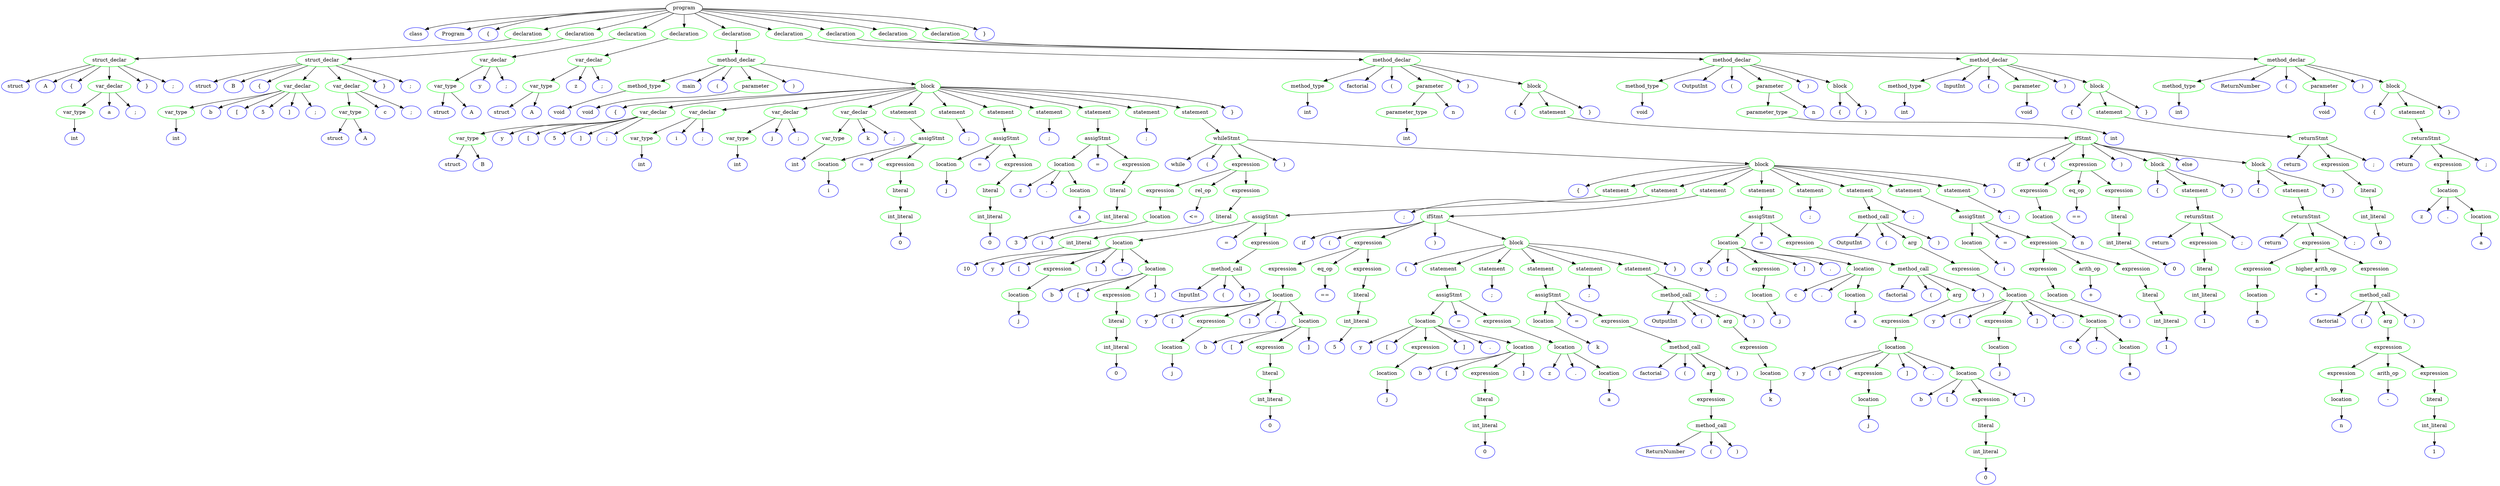 // Trees/tree_multiple_tests.gv
digraph "Trees/tree_multiple_tests" {
	0 [label=program]
	1 [label=class color=blue]
	0 -> 1
	2 [label=Program color=blue]
	0 -> 2
	3 [label="{" color=blue]
	0 -> 3
	4 [label=declaration color=green]
	0 -> 4
	5 [label=struct_declar color=green]
	4 -> 5
	6 [label=struct color=blue]
	5 -> 6
	7 [label=A color=blue]
	5 -> 7
	8 [label="{" color=blue]
	5 -> 8
	9 [label=var_declar color=green]
	5 -> 9
	10 [label=var_type color=green]
	9 -> 10
	11 [label=int color=blue]
	10 -> 11
	12 [label=a color=blue]
	9 -> 12
	13 [label=";" color=blue]
	9 -> 13
	14 [label="}" color=blue]
	5 -> 14
	15 [label=";" color=blue]
	5 -> 15
	16 [label=declaration color=green]
	0 -> 16
	17 [label=struct_declar color=green]
	16 -> 17
	18 [label=struct color=blue]
	17 -> 18
	19 [label=B color=blue]
	17 -> 19
	20 [label="{" color=blue]
	17 -> 20
	21 [label=var_declar color=green]
	17 -> 21
	22 [label=var_type color=green]
	21 -> 22
	23 [label=int color=blue]
	22 -> 23
	24 [label=b color=blue]
	21 -> 24
	25 [label="[" color=blue]
	21 -> 25
	26 [label=5 color=blue]
	21 -> 26
	27 [label="]" color=blue]
	21 -> 27
	28 [label=";" color=blue]
	21 -> 28
	29 [label=var_declar color=green]
	17 -> 29
	30 [label=var_type color=green]
	29 -> 30
	31 [label=struct color=blue]
	30 -> 31
	32 [label=A color=blue]
	30 -> 32
	33 [label=c color=blue]
	29 -> 33
	34 [label=";" color=blue]
	29 -> 34
	35 [label="}" color=blue]
	17 -> 35
	36 [label=";" color=blue]
	17 -> 36
	37 [label=declaration color=green]
	0 -> 37
	38 [label=var_declar color=green]
	37 -> 38
	39 [label=var_type color=green]
	38 -> 39
	40 [label=struct color=blue]
	39 -> 40
	41 [label=A color=blue]
	39 -> 41
	42 [label=y color=blue]
	38 -> 42
	43 [label=";" color=blue]
	38 -> 43
	44 [label=declaration color=green]
	0 -> 44
	45 [label=var_declar color=green]
	44 -> 45
	46 [label=var_type color=green]
	45 -> 46
	47 [label=struct color=blue]
	46 -> 47
	48 [label=A color=blue]
	46 -> 48
	49 [label=z color=blue]
	45 -> 49
	50 [label=";" color=blue]
	45 -> 50
	51 [label=declaration color=green]
	0 -> 51
	52 [label=method_declar color=green]
	51 -> 52
	53 [label=method_type color=green]
	52 -> 53
	54 [label=void color=blue]
	53 -> 54
	55 [label=main color=blue]
	52 -> 55
	56 [label="(" color=blue]
	52 -> 56
	57 [label=parameter color=green]
	52 -> 57
	58 [label=void color=blue]
	57 -> 58
	59 [label=")" color=blue]
	52 -> 59
	60 [label=block color=green]
	52 -> 60
	61 [label="{" color=blue]
	60 -> 61
	62 [label=var_declar color=green]
	60 -> 62
	63 [label=var_type color=green]
	62 -> 63
	64 [label=struct color=blue]
	63 -> 64
	65 [label=B color=blue]
	63 -> 65
	66 [label=y color=blue]
	62 -> 66
	67 [label="[" color=blue]
	62 -> 67
	68 [label=5 color=blue]
	62 -> 68
	69 [label="]" color=blue]
	62 -> 69
	70 [label=";" color=blue]
	62 -> 70
	71 [label=var_declar color=green]
	60 -> 71
	72 [label=var_type color=green]
	71 -> 72
	73 [label=int color=blue]
	72 -> 73
	74 [label=i color=blue]
	71 -> 74
	75 [label=";" color=blue]
	71 -> 75
	76 [label=var_declar color=green]
	60 -> 76
	77 [label=var_type color=green]
	76 -> 77
	78 [label=int color=blue]
	77 -> 78
	79 [label=j color=blue]
	76 -> 79
	80 [label=";" color=blue]
	76 -> 80
	81 [label=var_declar color=green]
	60 -> 81
	82 [label=var_type color=green]
	81 -> 82
	83 [label=int color=blue]
	82 -> 83
	84 [label=k color=blue]
	81 -> 84
	85 [label=";" color=blue]
	81 -> 85
	86 [label=statement color=green]
	60 -> 86
	87 [label=assigStmt color=green]
	86 -> 87
	88 [label=location color=green]
	87 -> 88
	89 [label=i color=blue]
	88 -> 89
	90 [label="=" color=blue]
	87 -> 90
	91 [label=expression color=green]
	87 -> 91
	92 [label=literal color=green]
	91 -> 92
	93 [label=int_literal color=green]
	92 -> 93
	94 [label=0 color=blue]
	93 -> 94
	95 [label=statement color=green]
	60 -> 95
	96 [label=";" color=blue]
	95 -> 96
	97 [label=statement color=green]
	60 -> 97
	98 [label=assigStmt color=green]
	97 -> 98
	99 [label=location color=green]
	98 -> 99
	100 [label=j color=blue]
	99 -> 100
	101 [label="=" color=blue]
	98 -> 101
	102 [label=expression color=green]
	98 -> 102
	103 [label=literal color=green]
	102 -> 103
	104 [label=int_literal color=green]
	103 -> 104
	105 [label=0 color=blue]
	104 -> 105
	106 [label=statement color=green]
	60 -> 106
	107 [label=";" color=blue]
	106 -> 107
	108 [label=statement color=green]
	60 -> 108
	109 [label=assigStmt color=green]
	108 -> 109
	110 [label=location color=green]
	109 -> 110
	111 [label=z color=blue]
	110 -> 111
	112 [label="." color=blue]
	110 -> 112
	113 [label=location color=green]
	110 -> 113
	114 [label=a color=blue]
	113 -> 114
	115 [label="=" color=blue]
	109 -> 115
	116 [label=expression color=green]
	109 -> 116
	117 [label=literal color=green]
	116 -> 117
	118 [label=int_literal color=green]
	117 -> 118
	119 [label=3 color=blue]
	118 -> 119
	120 [label=statement color=green]
	60 -> 120
	121 [label=";" color=blue]
	120 -> 121
	122 [label=statement color=green]
	60 -> 122
	123 [label=whileStmt color=green]
	122 -> 123
	124 [label=while color=blue]
	123 -> 124
	125 [label="(" color=blue]
	123 -> 125
	126 [label=expression color=green]
	123 -> 126
	127 [label=expression color=green]
	126 -> 127
	128 [label=location color=green]
	127 -> 128
	129 [label=i color=blue]
	128 -> 129
	130 [label=rel_op color=green]
	126 -> 130
	131 [label="<=" color=blue]
	130 -> 131
	132 [label=expression color=green]
	126 -> 132
	133 [label=literal color=green]
	132 -> 133
	134 [label=int_literal color=green]
	133 -> 134
	135 [label=10 color=blue]
	134 -> 135
	136 [label=")" color=blue]
	123 -> 136
	137 [label=block color=green]
	123 -> 137
	138 [label="{" color=blue]
	137 -> 138
	139 [label=statement color=green]
	137 -> 139
	140 [label=assigStmt color=green]
	139 -> 140
	141 [label=location color=green]
	140 -> 141
	142 [label=y color=blue]
	141 -> 142
	143 [label="[" color=blue]
	141 -> 143
	144 [label=expression color=green]
	141 -> 144
	145 [label=location color=green]
	144 -> 145
	146 [label=j color=blue]
	145 -> 146
	147 [label="]" color=blue]
	141 -> 147
	148 [label="." color=blue]
	141 -> 148
	149 [label=location color=green]
	141 -> 149
	150 [label=b color=blue]
	149 -> 150
	151 [label="[" color=blue]
	149 -> 151
	152 [label=expression color=green]
	149 -> 152
	153 [label=literal color=green]
	152 -> 153
	154 [label=int_literal color=green]
	153 -> 154
	155 [label=0 color=blue]
	154 -> 155
	156 [label="]" color=blue]
	149 -> 156
	157 [label="=" color=blue]
	140 -> 157
	158 [label=expression color=green]
	140 -> 158
	159 [label=method_call color=green]
	158 -> 159
	160 [label=InputInt color=blue]
	159 -> 160
	161 [label="(" color=blue]
	159 -> 161
	162 [label=")" color=blue]
	159 -> 162
	163 [label=statement color=green]
	137 -> 163
	164 [label=";" color=blue]
	163 -> 164
	165 [label=statement color=green]
	137 -> 165
	166 [label=ifStmt color=green]
	165 -> 166
	167 [label=if color=blue]
	166 -> 167
	168 [label="(" color=blue]
	166 -> 168
	169 [label=expression color=green]
	166 -> 169
	170 [label=expression color=green]
	169 -> 170
	171 [label=location color=green]
	170 -> 171
	172 [label=y color=blue]
	171 -> 172
	173 [label="[" color=blue]
	171 -> 173
	174 [label=expression color=green]
	171 -> 174
	175 [label=location color=green]
	174 -> 175
	176 [label=j color=blue]
	175 -> 176
	177 [label="]" color=blue]
	171 -> 177
	178 [label="." color=blue]
	171 -> 178
	179 [label=location color=green]
	171 -> 179
	180 [label=b color=blue]
	179 -> 180
	181 [label="[" color=blue]
	179 -> 181
	182 [label=expression color=green]
	179 -> 182
	183 [label=literal color=green]
	182 -> 183
	184 [label=int_literal color=green]
	183 -> 184
	185 [label=0 color=blue]
	184 -> 185
	186 [label="]" color=blue]
	179 -> 186
	187 [label=eq_op color=green]
	169 -> 187
	188 [label="==" color=blue]
	187 -> 188
	189 [label=expression color=green]
	169 -> 189
	190 [label=literal color=green]
	189 -> 190
	191 [label=int_literal color=green]
	190 -> 191
	192 [label=5 color=blue]
	191 -> 192
	193 [label=")" color=blue]
	166 -> 193
	194 [label=block color=green]
	166 -> 194
	195 [label="{" color=blue]
	194 -> 195
	196 [label=statement color=green]
	194 -> 196
	197 [label=assigStmt color=green]
	196 -> 197
	198 [label=location color=green]
	197 -> 198
	199 [label=y color=blue]
	198 -> 199
	200 [label="[" color=blue]
	198 -> 200
	201 [label=expression color=green]
	198 -> 201
	202 [label=location color=green]
	201 -> 202
	203 [label=j color=blue]
	202 -> 203
	204 [label="]" color=blue]
	198 -> 204
	205 [label="." color=blue]
	198 -> 205
	206 [label=location color=green]
	198 -> 206
	207 [label=b color=blue]
	206 -> 207
	208 [label="[" color=blue]
	206 -> 208
	209 [label=expression color=green]
	206 -> 209
	210 [label=literal color=green]
	209 -> 210
	211 [label=int_literal color=green]
	210 -> 211
	212 [label=0 color=blue]
	211 -> 212
	213 [label="]" color=blue]
	206 -> 213
	214 [label="=" color=blue]
	197 -> 214
	215 [label=expression color=green]
	197 -> 215
	216 [label=location color=green]
	215 -> 216
	217 [label=z color=blue]
	216 -> 217
	218 [label="." color=blue]
	216 -> 218
	219 [label=location color=green]
	216 -> 219
	220 [label=a color=blue]
	219 -> 220
	221 [label=statement color=green]
	194 -> 221
	222 [label=";" color=blue]
	221 -> 222
	223 [label=statement color=green]
	194 -> 223
	224 [label=assigStmt color=green]
	223 -> 224
	225 [label=location color=green]
	224 -> 225
	226 [label=k color=blue]
	225 -> 226
	227 [label="=" color=blue]
	224 -> 227
	228 [label=expression color=green]
	224 -> 228
	229 [label=method_call color=green]
	228 -> 229
	230 [label=factorial color=blue]
	229 -> 230
	231 [label="(" color=blue]
	229 -> 231
	232 [label=arg color=green]
	229 -> 232
	233 [label=expression color=green]
	232 -> 233
	234 [label=method_call color=green]
	233 -> 234
	235 [label=ReturnNumber color=blue]
	234 -> 235
	236 [label="(" color=blue]
	234 -> 236
	237 [label=")" color=blue]
	234 -> 237
	238 [label=")" color=blue]
	229 -> 238
	239 [label=statement color=green]
	194 -> 239
	240 [label=";" color=blue]
	239 -> 240
	241 [label=statement color=green]
	194 -> 241
	242 [label=method_call color=green]
	241 -> 242
	243 [label=OutputInt color=blue]
	242 -> 243
	244 [label="(" color=blue]
	242 -> 244
	245 [label=arg color=green]
	242 -> 245
	246 [label=expression color=green]
	245 -> 246
	247 [label=location color=green]
	246 -> 247
	248 [label=k color=blue]
	247 -> 248
	249 [label=")" color=blue]
	242 -> 249
	250 [label=";" color=blue]
	241 -> 250
	251 [label="}" color=blue]
	194 -> 251
	252 [label=statement color=green]
	137 -> 252
	253 [label=assigStmt color=green]
	252 -> 253
	254 [label=location color=green]
	253 -> 254
	255 [label=y color=blue]
	254 -> 255
	256 [label="[" color=blue]
	254 -> 256
	257 [label=expression color=green]
	254 -> 257
	258 [label=location color=green]
	257 -> 258
	259 [label=j color=blue]
	258 -> 259
	260 [label="]" color=blue]
	254 -> 260
	261 [label="." color=blue]
	254 -> 261
	262 [label=location color=green]
	254 -> 262
	263 [label=c color=blue]
	262 -> 263
	264 [label="." color=blue]
	262 -> 264
	265 [label=location color=green]
	262 -> 265
	266 [label=a color=blue]
	265 -> 266
	267 [label="=" color=blue]
	253 -> 267
	268 [label=expression color=green]
	253 -> 268
	269 [label=method_call color=green]
	268 -> 269
	270 [label=factorial color=blue]
	269 -> 270
	271 [label="(" color=blue]
	269 -> 271
	272 [label=arg color=green]
	269 -> 272
	273 [label=expression color=green]
	272 -> 273
	274 [label=location color=green]
	273 -> 274
	275 [label=y color=blue]
	274 -> 275
	276 [label="[" color=blue]
	274 -> 276
	277 [label=expression color=green]
	274 -> 277
	278 [label=location color=green]
	277 -> 278
	279 [label=j color=blue]
	278 -> 279
	280 [label="]" color=blue]
	274 -> 280
	281 [label="." color=blue]
	274 -> 281
	282 [label=location color=green]
	274 -> 282
	283 [label=b color=blue]
	282 -> 283
	284 [label="[" color=blue]
	282 -> 284
	285 [label=expression color=green]
	282 -> 285
	286 [label=literal color=green]
	285 -> 286
	287 [label=int_literal color=green]
	286 -> 287
	288 [label=0 color=blue]
	287 -> 288
	289 [label="]" color=blue]
	282 -> 289
	290 [label=")" color=blue]
	269 -> 290
	291 [label=statement color=green]
	137 -> 291
	292 [label=";" color=blue]
	291 -> 292
	293 [label=statement color=green]
	137 -> 293
	294 [label=method_call color=green]
	293 -> 294
	295 [label=OutputInt color=blue]
	294 -> 295
	296 [label="(" color=blue]
	294 -> 296
	297 [label=arg color=green]
	294 -> 297
	298 [label=expression color=green]
	297 -> 298
	299 [label=location color=green]
	298 -> 299
	300 [label=y color=blue]
	299 -> 300
	301 [label="[" color=blue]
	299 -> 301
	302 [label=expression color=green]
	299 -> 302
	303 [label=location color=green]
	302 -> 303
	304 [label=j color=blue]
	303 -> 304
	305 [label="]" color=blue]
	299 -> 305
	306 [label="." color=blue]
	299 -> 306
	307 [label=location color=green]
	299 -> 307
	308 [label=c color=blue]
	307 -> 308
	309 [label="." color=blue]
	307 -> 309
	310 [label=location color=green]
	307 -> 310
	311 [label=a color=blue]
	310 -> 311
	312 [label=")" color=blue]
	294 -> 312
	313 [label=";" color=blue]
	293 -> 313
	314 [label=statement color=green]
	137 -> 314
	315 [label=assigStmt color=green]
	314 -> 315
	316 [label=location color=green]
	315 -> 316
	317 [label=i color=blue]
	316 -> 317
	318 [label="=" color=blue]
	315 -> 318
	319 [label=expression color=green]
	315 -> 319
	320 [label=expression color=green]
	319 -> 320
	321 [label=location color=green]
	320 -> 321
	322 [label=i color=blue]
	321 -> 322
	323 [label=arith_op color=green]
	319 -> 323
	324 [label="+" color=blue]
	323 -> 324
	325 [label=expression color=green]
	319 -> 325
	326 [label=literal color=green]
	325 -> 326
	327 [label=int_literal color=green]
	326 -> 327
	328 [label=1 color=blue]
	327 -> 328
	329 [label=statement color=green]
	137 -> 329
	330 [label=";" color=blue]
	329 -> 330
	331 [label="}" color=blue]
	137 -> 331
	332 [label="}" color=blue]
	60 -> 332
	333 [label=declaration color=green]
	0 -> 333
	334 [label=method_declar color=green]
	333 -> 334
	335 [label=method_type color=green]
	334 -> 335
	336 [label=int color=blue]
	335 -> 336
	337 [label=factorial color=blue]
	334 -> 337
	338 [label="(" color=blue]
	334 -> 338
	339 [label=parameter color=green]
	334 -> 339
	340 [label=parameter_type color=green]
	339 -> 340
	341 [label=int color=blue]
	340 -> 341
	342 [label=n color=blue]
	339 -> 342
	343 [label=")" color=blue]
	334 -> 343
	344 [label=block color=green]
	334 -> 344
	345 [label="{" color=blue]
	344 -> 345
	346 [label=statement color=green]
	344 -> 346
	347 [label=ifStmt color=green]
	346 -> 347
	348 [label=if color=blue]
	347 -> 348
	349 [label="(" color=blue]
	347 -> 349
	350 [label=expression color=green]
	347 -> 350
	351 [label=expression color=green]
	350 -> 351
	352 [label=location color=green]
	351 -> 352
	353 [label=n color=blue]
	352 -> 353
	354 [label=eq_op color=green]
	350 -> 354
	355 [label="==" color=blue]
	354 -> 355
	356 [label=expression color=green]
	350 -> 356
	357 [label=literal color=green]
	356 -> 357
	358 [label=int_literal color=green]
	357 -> 358
	359 [label=0 color=blue]
	358 -> 359
	360 [label=")" color=blue]
	347 -> 360
	361 [label=block color=green]
	347 -> 361
	362 [label="{" color=blue]
	361 -> 362
	363 [label=statement color=green]
	361 -> 363
	364 [label=returnStmt color=green]
	363 -> 364
	365 [label=return color=blue]
	364 -> 365
	366 [label=expression color=green]
	364 -> 366
	367 [label=literal color=green]
	366 -> 367
	368 [label=int_literal color=green]
	367 -> 368
	369 [label=1 color=blue]
	368 -> 369
	370 [label=";" color=blue]
	364 -> 370
	371 [label="}" color=blue]
	361 -> 371
	372 [label=else color=blue]
	347 -> 372
	373 [label=block color=green]
	347 -> 373
	374 [label="{" color=blue]
	373 -> 374
	375 [label=statement color=green]
	373 -> 375
	376 [label=returnStmt color=green]
	375 -> 376
	377 [label=return color=blue]
	376 -> 377
	378 [label=expression color=green]
	376 -> 378
	379 [label=expression color=green]
	378 -> 379
	380 [label=location color=green]
	379 -> 380
	381 [label=n color=blue]
	380 -> 381
	382 [label=higher_arith_op color=green]
	378 -> 382
	383 [label="*" color=blue]
	382 -> 383
	384 [label=expression color=green]
	378 -> 384
	385 [label=method_call color=green]
	384 -> 385
	386 [label=factorial color=blue]
	385 -> 386
	387 [label="(" color=blue]
	385 -> 387
	388 [label=arg color=green]
	385 -> 388
	389 [label=expression color=green]
	388 -> 389
	390 [label=expression color=green]
	389 -> 390
	391 [label=location color=green]
	390 -> 391
	392 [label=n color=blue]
	391 -> 392
	393 [label=arith_op color=green]
	389 -> 393
	394 [label="-" color=blue]
	393 -> 394
	395 [label=expression color=green]
	389 -> 395
	396 [label=literal color=green]
	395 -> 396
	397 [label=int_literal color=green]
	396 -> 397
	398 [label=1 color=blue]
	397 -> 398
	399 [label=")" color=blue]
	385 -> 399
	400 [label=";" color=blue]
	376 -> 400
	401 [label="}" color=blue]
	373 -> 401
	402 [label="}" color=blue]
	344 -> 402
	403 [label=declaration color=green]
	0 -> 403
	404 [label=method_declar color=green]
	403 -> 404
	405 [label=method_type color=green]
	404 -> 405
	406 [label=void color=blue]
	405 -> 406
	407 [label=OutputInt color=blue]
	404 -> 407
	408 [label="(" color=blue]
	404 -> 408
	409 [label=parameter color=green]
	404 -> 409
	410 [label=parameter_type color=green]
	409 -> 410
	411 [label=int color=blue]
	410 -> 411
	412 [label=n color=blue]
	409 -> 412
	413 [label=")" color=blue]
	404 -> 413
	414 [label=block color=green]
	404 -> 414
	415 [label="{" color=blue]
	414 -> 415
	416 [label="}" color=blue]
	414 -> 416
	417 [label=declaration color=green]
	0 -> 417
	418 [label=method_declar color=green]
	417 -> 418
	419 [label=method_type color=green]
	418 -> 419
	420 [label=int color=blue]
	419 -> 420
	421 [label=InputInt color=blue]
	418 -> 421
	422 [label="(" color=blue]
	418 -> 422
	423 [label=parameter color=green]
	418 -> 423
	424 [label=void color=blue]
	423 -> 424
	425 [label=")" color=blue]
	418 -> 425
	426 [label=block color=green]
	418 -> 426
	427 [label="{" color=blue]
	426 -> 427
	428 [label=statement color=green]
	426 -> 428
	429 [label=returnStmt color=green]
	428 -> 429
	430 [label=return color=blue]
	429 -> 430
	431 [label=expression color=green]
	429 -> 431
	432 [label=literal color=green]
	431 -> 432
	433 [label=int_literal color=green]
	432 -> 433
	434 [label=0 color=blue]
	433 -> 434
	435 [label=";" color=blue]
	429 -> 435
	436 [label="}" color=blue]
	426 -> 436
	437 [label=declaration color=green]
	0 -> 437
	438 [label=method_declar color=green]
	437 -> 438
	439 [label=method_type color=green]
	438 -> 439
	440 [label=int color=blue]
	439 -> 440
	441 [label=ReturnNumber color=blue]
	438 -> 441
	442 [label="(" color=blue]
	438 -> 442
	443 [label=parameter color=green]
	438 -> 443
	444 [label=void color=blue]
	443 -> 444
	445 [label=")" color=blue]
	438 -> 445
	446 [label=block color=green]
	438 -> 446
	447 [label="{" color=blue]
	446 -> 447
	448 [label=statement color=green]
	446 -> 448
	449 [label=returnStmt color=green]
	448 -> 449
	450 [label=return color=blue]
	449 -> 450
	451 [label=expression color=green]
	449 -> 451
	452 [label=location color=green]
	451 -> 452
	453 [label=z color=blue]
	452 -> 453
	454 [label="." color=blue]
	452 -> 454
	455 [label=location color=green]
	452 -> 455
	456 [label=a color=blue]
	455 -> 456
	457 [label=";" color=blue]
	449 -> 457
	458 [label="}" color=blue]
	446 -> 458
	459 [label="}" color=blue]
	0 -> 459
}
